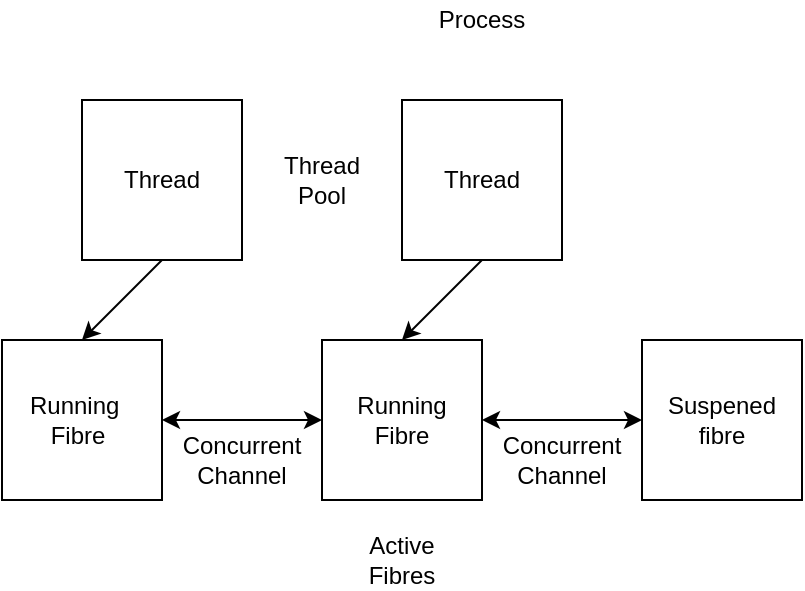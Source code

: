 <mxfile version="14.8.0" type="device"><diagram id="bOOUVi49t_cXIByzwbbi" name="Page-1"><mxGraphModel dx="884" dy="579" grid="1" gridSize="10" guides="1" tooltips="1" connect="1" arrows="1" fold="1" page="1" pageScale="1" pageWidth="827" pageHeight="1169" math="0" shadow="0"><root><mxCell id="0"/><mxCell id="1" parent="0"/><mxCell id="F4iqxEsQsFFKW6zAK7Mc-1" value="Thread" style="whiteSpace=wrap;html=1;aspect=fixed;" parent="1" vertex="1"><mxGeometry x="80" y="80" width="80" height="80" as="geometry"/></mxCell><mxCell id="F4iqxEsQsFFKW6zAK7Mc-2" value="" style="whiteSpace=wrap;html=1;aspect=fixed;" parent="1" vertex="1"><mxGeometry x="40" y="200" width="80" height="80" as="geometry"/></mxCell><mxCell id="F4iqxEsQsFFKW6zAK7Mc-3" value="Thread" style="whiteSpace=wrap;html=1;aspect=fixed;" parent="1" vertex="1"><mxGeometry x="240" y="80" width="80" height="80" as="geometry"/></mxCell><mxCell id="F4iqxEsQsFFKW6zAK7Mc-4" value="" style="whiteSpace=wrap;html=1;aspect=fixed;" parent="1" vertex="1"><mxGeometry x="200" y="200" width="80" height="80" as="geometry"/></mxCell><mxCell id="F4iqxEsQsFFKW6zAK7Mc-5" value="" style="whiteSpace=wrap;html=1;aspect=fixed;" parent="1" vertex="1"><mxGeometry x="360" y="200" width="80" height="80" as="geometry"/></mxCell><mxCell id="F4iqxEsQsFFKW6zAK7Mc-6" value="Running&amp;nbsp;&lt;br&gt;Fibre" style="text;html=1;strokeColor=none;fillColor=none;align=center;verticalAlign=middle;whiteSpace=wrap;rounded=0;" parent="1" vertex="1"><mxGeometry x="58" y="230" width="40" height="20" as="geometry"/></mxCell><mxCell id="F4iqxEsQsFFKW6zAK7Mc-7" value="Running&lt;br&gt;Fibre" style="text;html=1;strokeColor=none;fillColor=none;align=center;verticalAlign=middle;whiteSpace=wrap;rounded=0;" parent="1" vertex="1"><mxGeometry x="220" y="230" width="40" height="20" as="geometry"/></mxCell><mxCell id="F4iqxEsQsFFKW6zAK7Mc-8" value="Suspened&lt;br&gt;fibre" style="text;html=1;strokeColor=none;fillColor=none;align=center;verticalAlign=middle;whiteSpace=wrap;rounded=0;" parent="1" vertex="1"><mxGeometry x="380" y="230" width="40" height="20" as="geometry"/></mxCell><mxCell id="F4iqxEsQsFFKW6zAK7Mc-9" value="Thread Pool&lt;br&gt;" style="text;html=1;strokeColor=none;fillColor=none;align=center;verticalAlign=middle;whiteSpace=wrap;rounded=0;" parent="1" vertex="1"><mxGeometry x="180" y="110" width="40" height="20" as="geometry"/></mxCell><mxCell id="F4iqxEsQsFFKW6zAK7Mc-10" value="Active Fibres" style="text;html=1;strokeColor=none;fillColor=none;align=center;verticalAlign=middle;whiteSpace=wrap;rounded=0;" parent="1" vertex="1"><mxGeometry x="220" y="300" width="40" height="20" as="geometry"/></mxCell><mxCell id="F4iqxEsQsFFKW6zAK7Mc-11" value="" style="endArrow=classic;html=1;entryX=0.5;entryY=0;entryDx=0;entryDy=0;exitX=0.5;exitY=1;exitDx=0;exitDy=0;" parent="1" source="F4iqxEsQsFFKW6zAK7Mc-1" target="F4iqxEsQsFFKW6zAK7Mc-2" edge="1"><mxGeometry width="50" height="50" relative="1" as="geometry"><mxPoint x="390" y="320" as="sourcePoint"/><mxPoint x="440" y="270" as="targetPoint"/></mxGeometry></mxCell><mxCell id="F4iqxEsQsFFKW6zAK7Mc-12" value="" style="endArrow=classic;html=1;exitX=0.5;exitY=1;exitDx=0;exitDy=0;entryX=0.5;entryY=0;entryDx=0;entryDy=0;" parent="1" source="F4iqxEsQsFFKW6zAK7Mc-3" target="F4iqxEsQsFFKW6zAK7Mc-4" edge="1"><mxGeometry width="50" height="50" relative="1" as="geometry"><mxPoint x="390" y="320" as="sourcePoint"/><mxPoint x="440" y="270" as="targetPoint"/></mxGeometry></mxCell><mxCell id="F4iqxEsQsFFKW6zAK7Mc-13" value="" style="endArrow=classic;startArrow=classic;html=1;exitX=1;exitY=0.5;exitDx=0;exitDy=0;entryX=0;entryY=0.5;entryDx=0;entryDy=0;" parent="1" source="F4iqxEsQsFFKW6zAK7Mc-2" target="F4iqxEsQsFFKW6zAK7Mc-4" edge="1"><mxGeometry width="50" height="50" relative="1" as="geometry"><mxPoint x="390" y="320" as="sourcePoint"/><mxPoint x="440" y="270" as="targetPoint"/></mxGeometry></mxCell><mxCell id="F4iqxEsQsFFKW6zAK7Mc-15" value="" style="endArrow=classic;startArrow=classic;html=1;entryX=0;entryY=0.5;entryDx=0;entryDy=0;" parent="1" target="F4iqxEsQsFFKW6zAK7Mc-5" edge="1"><mxGeometry width="50" height="50" relative="1" as="geometry"><mxPoint x="280" y="240" as="sourcePoint"/><mxPoint x="320" y="260" as="targetPoint"/></mxGeometry></mxCell><mxCell id="F4iqxEsQsFFKW6zAK7Mc-16" value="Concurrent&lt;br&gt;Channel" style="text;html=1;strokeColor=none;fillColor=none;align=center;verticalAlign=middle;whiteSpace=wrap;rounded=0;" parent="1" vertex="1"><mxGeometry x="140" y="250" width="40" height="20" as="geometry"/></mxCell><mxCell id="F4iqxEsQsFFKW6zAK7Mc-17" value="Concurrent&lt;br&gt;Channel" style="text;html=1;strokeColor=none;fillColor=none;align=center;verticalAlign=middle;whiteSpace=wrap;rounded=0;" parent="1" vertex="1"><mxGeometry x="300" y="250" width="40" height="20" as="geometry"/></mxCell><mxCell id="F4iqxEsQsFFKW6zAK7Mc-18" value="Process" style="text;html=1;strokeColor=none;fillColor=none;align=center;verticalAlign=middle;whiteSpace=wrap;rounded=0;" parent="1" vertex="1"><mxGeometry x="260" y="30" width="40" height="20" as="geometry"/></mxCell></root></mxGraphModel></diagram></mxfile>